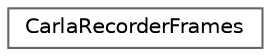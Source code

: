 digraph "类继承关系图"
{
 // INTERACTIVE_SVG=YES
 // LATEX_PDF_SIZE
  bgcolor="transparent";
  edge [fontname=Helvetica,fontsize=10,labelfontname=Helvetica,labelfontsize=10];
  node [fontname=Helvetica,fontsize=10,shape=box,height=0.2,width=0.4];
  rankdir="LR";
  Node0 [id="Node000000",label="CarlaRecorderFrames",height=0.2,width=0.4,color="grey40", fillcolor="white", style="filled",URL="$d6/d4d/classCarlaRecorderFrames.html",tooltip=" "];
}
